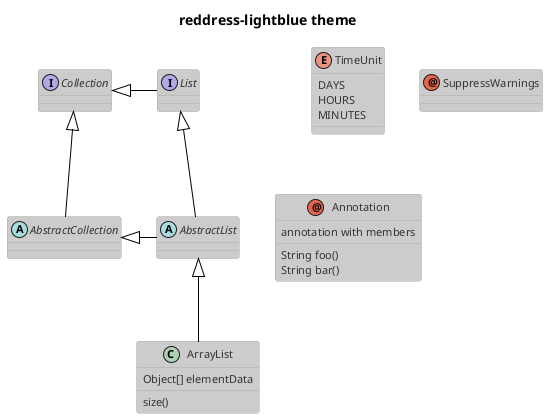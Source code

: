 ' Do not edit
' Theme Gallery
' autogenerated by script
'
@startuml
!theme reddress-lightblue
title reddress-lightblue theme
abstract class AbstractList
abstract AbstractCollection
interface List
interface Collection

List <|-- AbstractList
Collection <|-- AbstractCollection

Collection <|- List
AbstractCollection <|- AbstractList
AbstractList <|-- ArrayList

class ArrayList {
  Object[] elementData
  size()
}

enum TimeUnit {
  DAYS
  HOURS
  MINUTES
}

annotation SuppressWarnings

annotation Annotation {
  annotation with members
  String foo()
  String bar()
}
@enduml